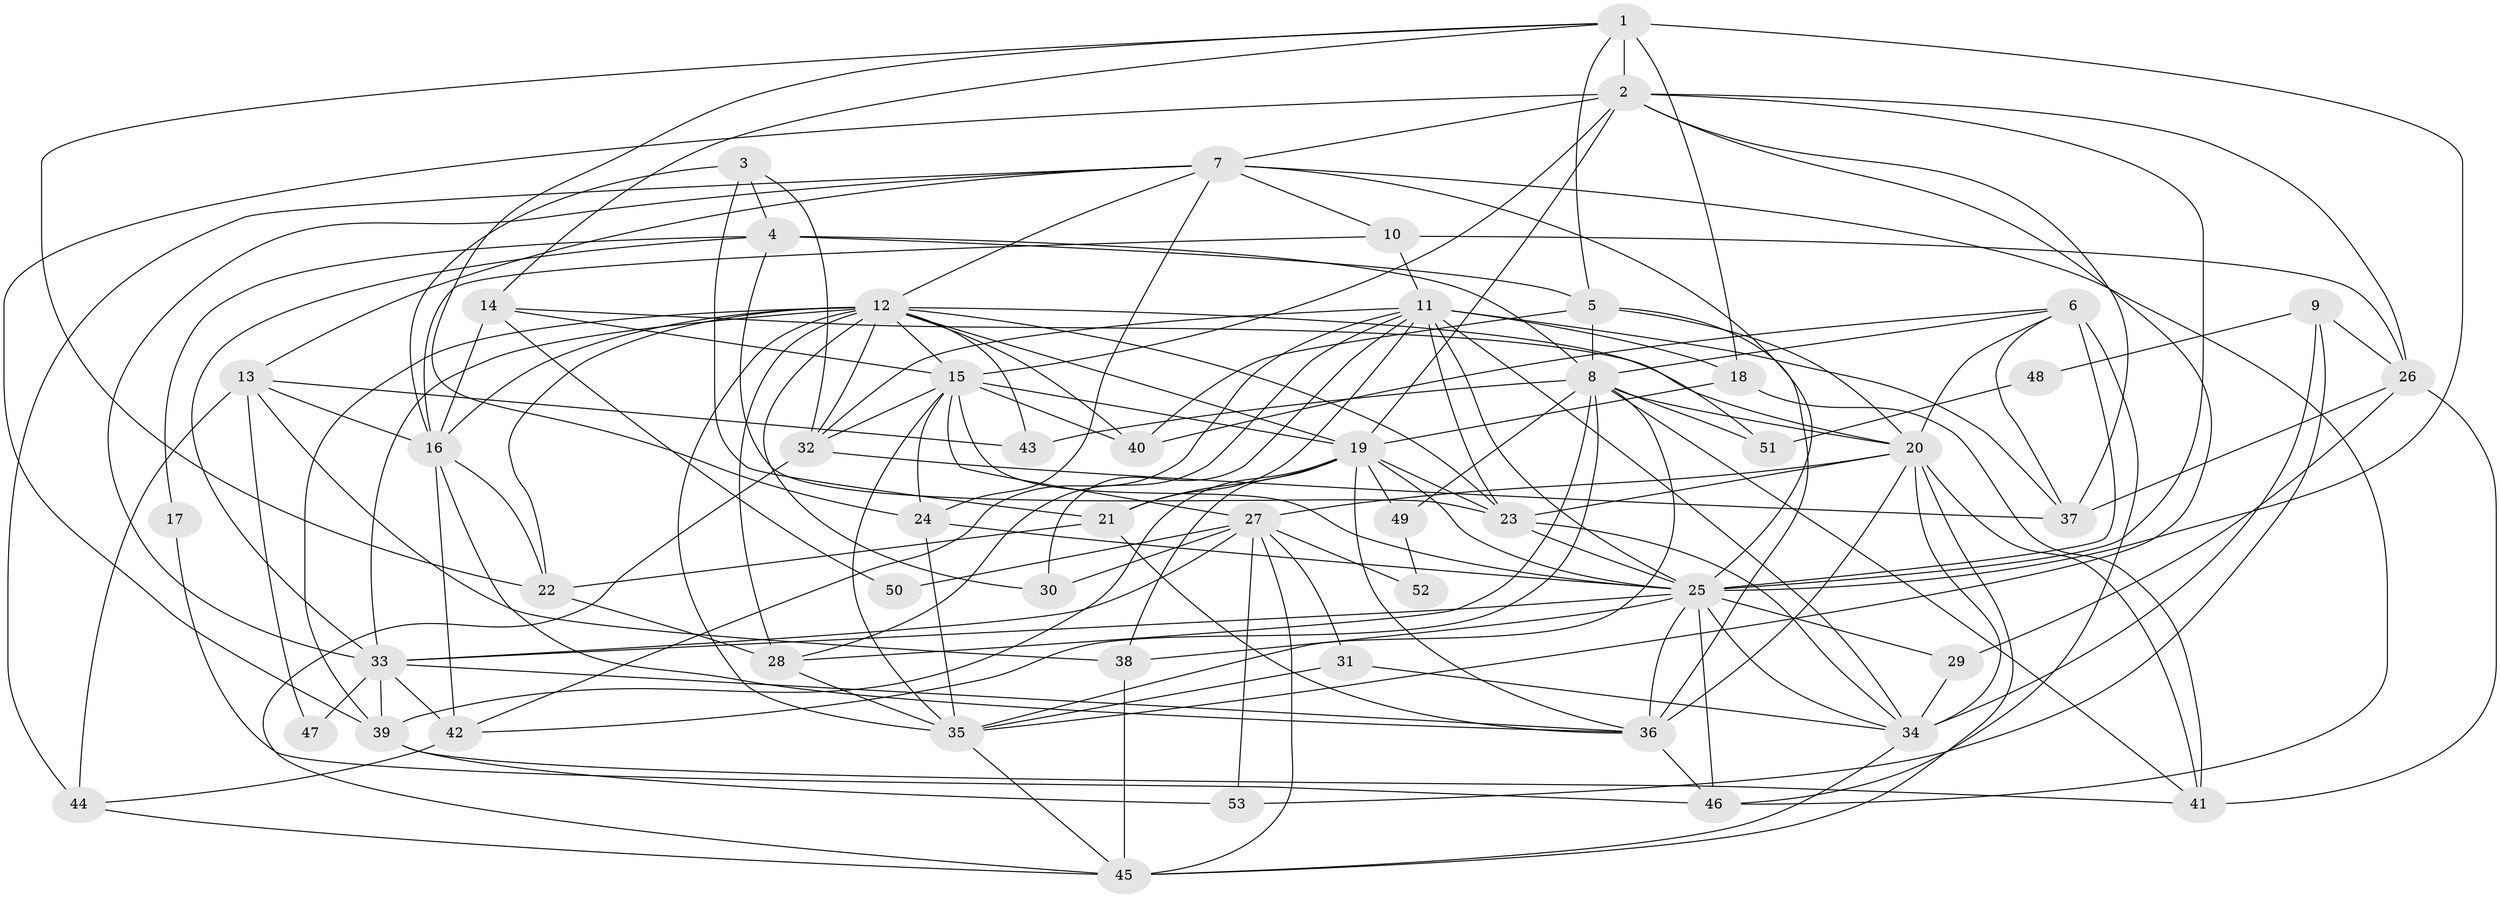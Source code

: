 // original degree distribution, {5: 0.21374045801526717, 4: 0.3053435114503817, 3: 0.183206106870229, 6: 0.05343511450381679, 7: 0.022900763358778626, 2: 0.183206106870229, 8: 0.030534351145038167, 9: 0.007633587786259542}
// Generated by graph-tools (version 1.1) at 2025/50/03/04/25 22:50:57]
// undirected, 53 vertices, 159 edges
graph export_dot {
  node [color=gray90,style=filled];
  1;
  2;
  3;
  4;
  5;
  6;
  7;
  8;
  9;
  10;
  11;
  12;
  13;
  14;
  15;
  16;
  17;
  18;
  19;
  20;
  21;
  22;
  23;
  24;
  25;
  26;
  27;
  28;
  29;
  30;
  31;
  32;
  33;
  34;
  35;
  36;
  37;
  38;
  39;
  40;
  41;
  42;
  43;
  44;
  45;
  46;
  47;
  48;
  49;
  50;
  51;
  52;
  53;
  1 -- 2 [weight=2.0];
  1 -- 5 [weight=2.0];
  1 -- 14 [weight=1.0];
  1 -- 18 [weight=2.0];
  1 -- 22 [weight=1.0];
  1 -- 24 [weight=1.0];
  1 -- 25 [weight=2.0];
  2 -- 7 [weight=2.0];
  2 -- 15 [weight=1.0];
  2 -- 19 [weight=1.0];
  2 -- 25 [weight=1.0];
  2 -- 26 [weight=1.0];
  2 -- 35 [weight=1.0];
  2 -- 37 [weight=2.0];
  2 -- 39 [weight=2.0];
  3 -- 4 [weight=1.0];
  3 -- 16 [weight=1.0];
  3 -- 21 [weight=1.0];
  3 -- 32 [weight=1.0];
  4 -- 5 [weight=1.0];
  4 -- 8 [weight=1.0];
  4 -- 17 [weight=1.0];
  4 -- 23 [weight=2.0];
  4 -- 33 [weight=1.0];
  5 -- 8 [weight=1.0];
  5 -- 20 [weight=1.0];
  5 -- 36 [weight=3.0];
  5 -- 40 [weight=1.0];
  6 -- 8 [weight=2.0];
  6 -- 20 [weight=1.0];
  6 -- 25 [weight=1.0];
  6 -- 37 [weight=2.0];
  6 -- 40 [weight=1.0];
  6 -- 46 [weight=1.0];
  7 -- 10 [weight=1.0];
  7 -- 12 [weight=1.0];
  7 -- 13 [weight=1.0];
  7 -- 24 [weight=1.0];
  7 -- 25 [weight=1.0];
  7 -- 33 [weight=1.0];
  7 -- 44 [weight=1.0];
  7 -- 46 [weight=1.0];
  8 -- 20 [weight=1.0];
  8 -- 28 [weight=1.0];
  8 -- 35 [weight=1.0];
  8 -- 41 [weight=1.0];
  8 -- 42 [weight=1.0];
  8 -- 43 [weight=1.0];
  8 -- 49 [weight=1.0];
  8 -- 51 [weight=2.0];
  9 -- 26 [weight=1.0];
  9 -- 34 [weight=1.0];
  9 -- 48 [weight=1.0];
  9 -- 53 [weight=1.0];
  10 -- 11 [weight=2.0];
  10 -- 16 [weight=1.0];
  10 -- 26 [weight=1.0];
  11 -- 18 [weight=1.0];
  11 -- 21 [weight=1.0];
  11 -- 23 [weight=1.0];
  11 -- 25 [weight=1.0];
  11 -- 28 [weight=1.0];
  11 -- 30 [weight=1.0];
  11 -- 32 [weight=1.0];
  11 -- 34 [weight=1.0];
  11 -- 37 [weight=1.0];
  11 -- 42 [weight=1.0];
  12 -- 15 [weight=1.0];
  12 -- 16 [weight=1.0];
  12 -- 19 [weight=1.0];
  12 -- 22 [weight=1.0];
  12 -- 23 [weight=1.0];
  12 -- 28 [weight=1.0];
  12 -- 30 [weight=1.0];
  12 -- 32 [weight=2.0];
  12 -- 33 [weight=3.0];
  12 -- 35 [weight=1.0];
  12 -- 39 [weight=1.0];
  12 -- 40 [weight=1.0];
  12 -- 43 [weight=1.0];
  12 -- 51 [weight=1.0];
  13 -- 16 [weight=1.0];
  13 -- 38 [weight=1.0];
  13 -- 43 [weight=1.0];
  13 -- 44 [weight=2.0];
  13 -- 47 [weight=1.0];
  14 -- 15 [weight=1.0];
  14 -- 16 [weight=1.0];
  14 -- 20 [weight=1.0];
  14 -- 50 [weight=1.0];
  15 -- 19 [weight=1.0];
  15 -- 24 [weight=1.0];
  15 -- 25 [weight=1.0];
  15 -- 27 [weight=1.0];
  15 -- 32 [weight=1.0];
  15 -- 35 [weight=1.0];
  15 -- 40 [weight=2.0];
  16 -- 22 [weight=1.0];
  16 -- 36 [weight=1.0];
  16 -- 42 [weight=1.0];
  17 -- 46 [weight=1.0];
  18 -- 19 [weight=2.0];
  18 -- 41 [weight=1.0];
  19 -- 21 [weight=1.0];
  19 -- 23 [weight=1.0];
  19 -- 25 [weight=1.0];
  19 -- 36 [weight=1.0];
  19 -- 38 [weight=1.0];
  19 -- 39 [weight=1.0];
  19 -- 49 [weight=1.0];
  20 -- 23 [weight=1.0];
  20 -- 27 [weight=1.0];
  20 -- 34 [weight=1.0];
  20 -- 36 [weight=1.0];
  20 -- 41 [weight=1.0];
  20 -- 45 [weight=1.0];
  21 -- 22 [weight=1.0];
  21 -- 36 [weight=1.0];
  22 -- 28 [weight=1.0];
  23 -- 25 [weight=2.0];
  23 -- 34 [weight=1.0];
  24 -- 25 [weight=1.0];
  24 -- 35 [weight=2.0];
  25 -- 29 [weight=1.0];
  25 -- 33 [weight=1.0];
  25 -- 34 [weight=1.0];
  25 -- 36 [weight=1.0];
  25 -- 38 [weight=1.0];
  25 -- 46 [weight=1.0];
  26 -- 29 [weight=1.0];
  26 -- 37 [weight=1.0];
  26 -- 41 [weight=1.0];
  27 -- 30 [weight=1.0];
  27 -- 31 [weight=1.0];
  27 -- 33 [weight=1.0];
  27 -- 45 [weight=1.0];
  27 -- 50 [weight=1.0];
  27 -- 52 [weight=1.0];
  27 -- 53 [weight=1.0];
  28 -- 35 [weight=1.0];
  29 -- 34 [weight=3.0];
  31 -- 34 [weight=1.0];
  31 -- 35 [weight=1.0];
  32 -- 37 [weight=1.0];
  32 -- 45 [weight=1.0];
  33 -- 36 [weight=1.0];
  33 -- 39 [weight=1.0];
  33 -- 42 [weight=1.0];
  33 -- 47 [weight=1.0];
  34 -- 45 [weight=1.0];
  35 -- 45 [weight=1.0];
  36 -- 46 [weight=1.0];
  38 -- 45 [weight=1.0];
  39 -- 41 [weight=1.0];
  39 -- 53 [weight=1.0];
  42 -- 44 [weight=1.0];
  44 -- 45 [weight=1.0];
  48 -- 51 [weight=1.0];
  49 -- 52 [weight=1.0];
}
